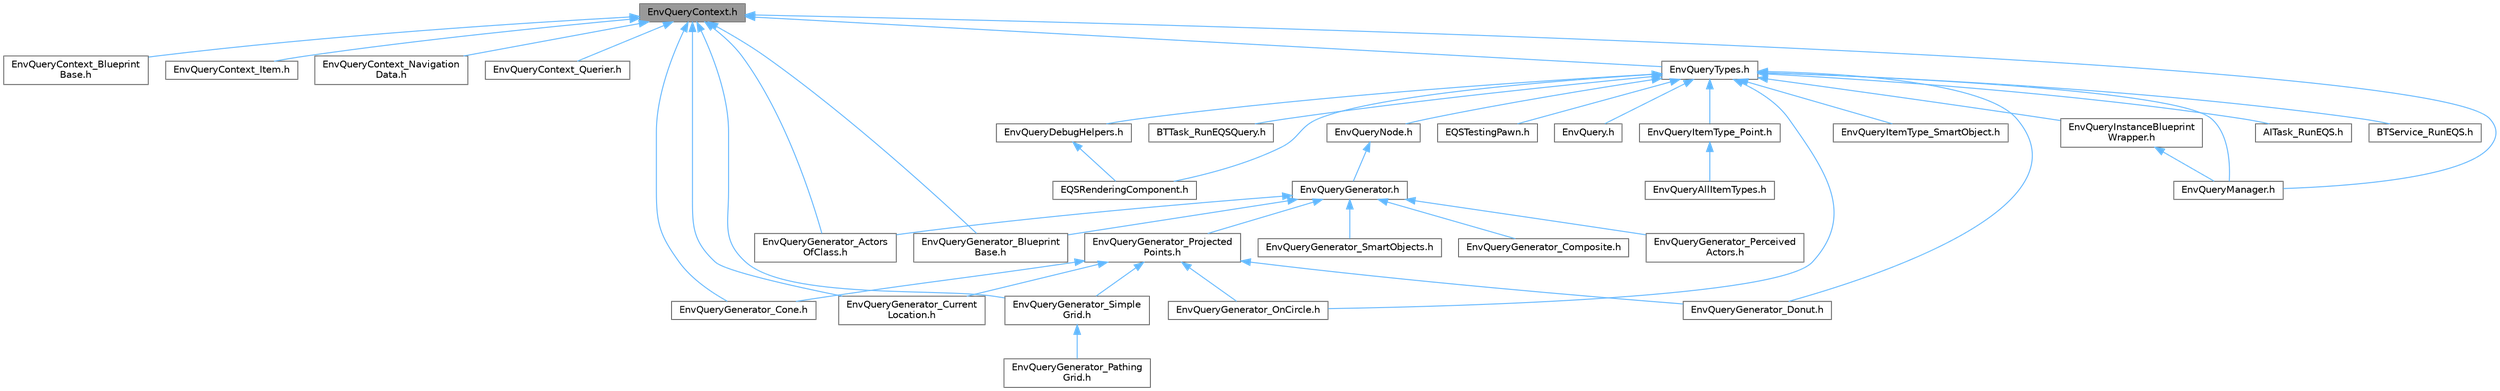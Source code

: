 digraph "EnvQueryContext.h"
{
 // INTERACTIVE_SVG=YES
 // LATEX_PDF_SIZE
  bgcolor="transparent";
  edge [fontname=Helvetica,fontsize=10,labelfontname=Helvetica,labelfontsize=10];
  node [fontname=Helvetica,fontsize=10,shape=box,height=0.2,width=0.4];
  Node1 [id="Node000001",label="EnvQueryContext.h",height=0.2,width=0.4,color="gray40", fillcolor="grey60", style="filled", fontcolor="black",tooltip=" "];
  Node1 -> Node2 [id="edge1_Node000001_Node000002",dir="back",color="steelblue1",style="solid",tooltip=" "];
  Node2 [id="Node000002",label="EnvQueryContext_Blueprint\lBase.h",height=0.2,width=0.4,color="grey40", fillcolor="white", style="filled",URL="$d0/d58/EnvQueryContext__BlueprintBase_8h.html",tooltip=" "];
  Node1 -> Node3 [id="edge2_Node000001_Node000003",dir="back",color="steelblue1",style="solid",tooltip=" "];
  Node3 [id="Node000003",label="EnvQueryContext_Item.h",height=0.2,width=0.4,color="grey40", fillcolor="white", style="filled",URL="$df/d0e/EnvQueryContext__Item_8h.html",tooltip=" "];
  Node1 -> Node4 [id="edge3_Node000001_Node000004",dir="back",color="steelblue1",style="solid",tooltip=" "];
  Node4 [id="Node000004",label="EnvQueryContext_Navigation\lData.h",height=0.2,width=0.4,color="grey40", fillcolor="white", style="filled",URL="$dc/d8b/EnvQueryContext__NavigationData_8h.html",tooltip=" "];
  Node1 -> Node5 [id="edge4_Node000001_Node000005",dir="back",color="steelblue1",style="solid",tooltip=" "];
  Node5 [id="Node000005",label="EnvQueryContext_Querier.h",height=0.2,width=0.4,color="grey40", fillcolor="white", style="filled",URL="$d2/d76/EnvQueryContext__Querier_8h.html",tooltip=" "];
  Node1 -> Node6 [id="edge5_Node000001_Node000006",dir="back",color="steelblue1",style="solid",tooltip=" "];
  Node6 [id="Node000006",label="EnvQueryGenerator_Actors\lOfClass.h",height=0.2,width=0.4,color="grey40", fillcolor="white", style="filled",URL="$d7/d2e/EnvQueryGenerator__ActorsOfClass_8h.html",tooltip=" "];
  Node1 -> Node7 [id="edge6_Node000001_Node000007",dir="back",color="steelblue1",style="solid",tooltip=" "];
  Node7 [id="Node000007",label="EnvQueryGenerator_Blueprint\lBase.h",height=0.2,width=0.4,color="grey40", fillcolor="white", style="filled",URL="$d8/d51/EnvQueryGenerator__BlueprintBase_8h.html",tooltip=" "];
  Node1 -> Node8 [id="edge7_Node000001_Node000008",dir="back",color="steelblue1",style="solid",tooltip=" "];
  Node8 [id="Node000008",label="EnvQueryGenerator_Cone.h",height=0.2,width=0.4,color="grey40", fillcolor="white", style="filled",URL="$d5/deb/EnvQueryGenerator__Cone_8h.html",tooltip=" "];
  Node1 -> Node9 [id="edge8_Node000001_Node000009",dir="back",color="steelblue1",style="solid",tooltip=" "];
  Node9 [id="Node000009",label="EnvQueryGenerator_Current\lLocation.h",height=0.2,width=0.4,color="grey40", fillcolor="white", style="filled",URL="$d7/d77/EnvQueryGenerator__CurrentLocation_8h.html",tooltip=" "];
  Node1 -> Node10 [id="edge9_Node000001_Node000010",dir="back",color="steelblue1",style="solid",tooltip=" "];
  Node10 [id="Node000010",label="EnvQueryGenerator_Simple\lGrid.h",height=0.2,width=0.4,color="grey40", fillcolor="white", style="filled",URL="$d9/d65/EnvQueryGenerator__SimpleGrid_8h.html",tooltip=" "];
  Node10 -> Node11 [id="edge10_Node000010_Node000011",dir="back",color="steelblue1",style="solid",tooltip=" "];
  Node11 [id="Node000011",label="EnvQueryGenerator_Pathing\lGrid.h",height=0.2,width=0.4,color="grey40", fillcolor="white", style="filled",URL="$d5/dd8/EnvQueryGenerator__PathingGrid_8h.html",tooltip=" "];
  Node1 -> Node12 [id="edge11_Node000001_Node000012",dir="back",color="steelblue1",style="solid",tooltip=" "];
  Node12 [id="Node000012",label="EnvQueryManager.h",height=0.2,width=0.4,color="grey40", fillcolor="white", style="filled",URL="$d1/db4/EnvQueryManager_8h.html",tooltip=" "];
  Node1 -> Node13 [id="edge12_Node000001_Node000013",dir="back",color="steelblue1",style="solid",tooltip=" "];
  Node13 [id="Node000013",label="EnvQueryTypes.h",height=0.2,width=0.4,color="grey40", fillcolor="white", style="filled",URL="$dc/d70/EnvQueryTypes_8h.html",tooltip=" "];
  Node13 -> Node14 [id="edge13_Node000013_Node000014",dir="back",color="steelblue1",style="solid",tooltip=" "];
  Node14 [id="Node000014",label="AITask_RunEQS.h",height=0.2,width=0.4,color="grey40", fillcolor="white", style="filled",URL="$d9/d9f/AITask__RunEQS_8h.html",tooltip=" "];
  Node13 -> Node15 [id="edge14_Node000013_Node000015",dir="back",color="steelblue1",style="solid",tooltip=" "];
  Node15 [id="Node000015",label="BTService_RunEQS.h",height=0.2,width=0.4,color="grey40", fillcolor="white", style="filled",URL="$d9/d8e/BTService__RunEQS_8h.html",tooltip=" "];
  Node13 -> Node16 [id="edge15_Node000013_Node000016",dir="back",color="steelblue1",style="solid",tooltip=" "];
  Node16 [id="Node000016",label="BTTask_RunEQSQuery.h",height=0.2,width=0.4,color="grey40", fillcolor="white", style="filled",URL="$d2/d3f/BTTask__RunEQSQuery_8h.html",tooltip=" "];
  Node13 -> Node17 [id="edge16_Node000013_Node000017",dir="back",color="steelblue1",style="solid",tooltip=" "];
  Node17 [id="Node000017",label="EQSRenderingComponent.h",height=0.2,width=0.4,color="grey40", fillcolor="white", style="filled",URL="$df/d63/EQSRenderingComponent_8h.html",tooltip=" "];
  Node13 -> Node18 [id="edge17_Node000013_Node000018",dir="back",color="steelblue1",style="solid",tooltip=" "];
  Node18 [id="Node000018",label="EQSTestingPawn.h",height=0.2,width=0.4,color="grey40", fillcolor="white", style="filled",URL="$de/d48/EQSTestingPawn_8h.html",tooltip=" "];
  Node13 -> Node19 [id="edge18_Node000013_Node000019",dir="back",color="steelblue1",style="solid",tooltip=" "];
  Node19 [id="Node000019",label="EnvQuery.h",height=0.2,width=0.4,color="grey40", fillcolor="white", style="filled",URL="$d2/d0f/EnvQuery_8h.html",tooltip=" "];
  Node13 -> Node20 [id="edge19_Node000013_Node000020",dir="back",color="steelblue1",style="solid",tooltip=" "];
  Node20 [id="Node000020",label="EnvQueryDebugHelpers.h",height=0.2,width=0.4,color="grey40", fillcolor="white", style="filled",URL="$de/dda/EnvQueryDebugHelpers_8h.html",tooltip=" "];
  Node20 -> Node17 [id="edge20_Node000020_Node000017",dir="back",color="steelblue1",style="solid",tooltip=" "];
  Node13 -> Node21 [id="edge21_Node000013_Node000021",dir="back",color="steelblue1",style="solid",tooltip=" "];
  Node21 [id="Node000021",label="EnvQueryGenerator_Donut.h",height=0.2,width=0.4,color="grey40", fillcolor="white", style="filled",URL="$d3/d40/EnvQueryGenerator__Donut_8h.html",tooltip=" "];
  Node13 -> Node22 [id="edge22_Node000013_Node000022",dir="back",color="steelblue1",style="solid",tooltip=" "];
  Node22 [id="Node000022",label="EnvQueryGenerator_OnCircle.h",height=0.2,width=0.4,color="grey40", fillcolor="white", style="filled",URL="$d5/de9/EnvQueryGenerator__OnCircle_8h.html",tooltip=" "];
  Node13 -> Node23 [id="edge23_Node000013_Node000023",dir="back",color="steelblue1",style="solid",tooltip=" "];
  Node23 [id="Node000023",label="EnvQueryInstanceBlueprint\lWrapper.h",height=0.2,width=0.4,color="grey40", fillcolor="white", style="filled",URL="$db/d41/EnvQueryInstanceBlueprintWrapper_8h.html",tooltip=" "];
  Node23 -> Node12 [id="edge24_Node000023_Node000012",dir="back",color="steelblue1",style="solid",tooltip=" "];
  Node13 -> Node24 [id="edge25_Node000013_Node000024",dir="back",color="steelblue1",style="solid",tooltip=" "];
  Node24 [id="Node000024",label="EnvQueryItemType_Point.h",height=0.2,width=0.4,color="grey40", fillcolor="white", style="filled",URL="$d7/d08/EnvQueryItemType__Point_8h.html",tooltip=" "];
  Node24 -> Node25 [id="edge26_Node000024_Node000025",dir="back",color="steelblue1",style="solid",tooltip=" "];
  Node25 [id="Node000025",label="EnvQueryAllItemTypes.h",height=0.2,width=0.4,color="grey40", fillcolor="white", style="filled",URL="$dc/d2c/EnvQueryAllItemTypes_8h.html",tooltip=" "];
  Node13 -> Node26 [id="edge27_Node000013_Node000026",dir="back",color="steelblue1",style="solid",tooltip=" "];
  Node26 [id="Node000026",label="EnvQueryItemType_SmartObject.h",height=0.2,width=0.4,color="grey40", fillcolor="white", style="filled",URL="$db/db1/EnvQueryItemType__SmartObject_8h.html",tooltip=" "];
  Node13 -> Node12 [id="edge28_Node000013_Node000012",dir="back",color="steelblue1",style="solid",tooltip=" "];
  Node13 -> Node27 [id="edge29_Node000013_Node000027",dir="back",color="steelblue1",style="solid",tooltip=" "];
  Node27 [id="Node000027",label="EnvQueryNode.h",height=0.2,width=0.4,color="grey40", fillcolor="white", style="filled",URL="$d4/d38/EnvQueryNode_8h.html",tooltip=" "];
  Node27 -> Node28 [id="edge30_Node000027_Node000028",dir="back",color="steelblue1",style="solid",tooltip=" "];
  Node28 [id="Node000028",label="EnvQueryGenerator.h",height=0.2,width=0.4,color="grey40", fillcolor="white", style="filled",URL="$de/dd9/EnvQueryGenerator_8h.html",tooltip=" "];
  Node28 -> Node6 [id="edge31_Node000028_Node000006",dir="back",color="steelblue1",style="solid",tooltip=" "];
  Node28 -> Node7 [id="edge32_Node000028_Node000007",dir="back",color="steelblue1",style="solid",tooltip=" "];
  Node28 -> Node29 [id="edge33_Node000028_Node000029",dir="back",color="steelblue1",style="solid",tooltip=" "];
  Node29 [id="Node000029",label="EnvQueryGenerator_Composite.h",height=0.2,width=0.4,color="grey40", fillcolor="white", style="filled",URL="$db/dbe/EnvQueryGenerator__Composite_8h.html",tooltip=" "];
  Node28 -> Node30 [id="edge34_Node000028_Node000030",dir="back",color="steelblue1",style="solid",tooltip=" "];
  Node30 [id="Node000030",label="EnvQueryGenerator_Perceived\lActors.h",height=0.2,width=0.4,color="grey40", fillcolor="white", style="filled",URL="$db/d42/EnvQueryGenerator__PerceivedActors_8h.html",tooltip=" "];
  Node28 -> Node31 [id="edge35_Node000028_Node000031",dir="back",color="steelblue1",style="solid",tooltip=" "];
  Node31 [id="Node000031",label="EnvQueryGenerator_Projected\lPoints.h",height=0.2,width=0.4,color="grey40", fillcolor="white", style="filled",URL="$d6/dc9/EnvQueryGenerator__ProjectedPoints_8h.html",tooltip=" "];
  Node31 -> Node8 [id="edge36_Node000031_Node000008",dir="back",color="steelblue1",style="solid",tooltip=" "];
  Node31 -> Node9 [id="edge37_Node000031_Node000009",dir="back",color="steelblue1",style="solid",tooltip=" "];
  Node31 -> Node21 [id="edge38_Node000031_Node000021",dir="back",color="steelblue1",style="solid",tooltip=" "];
  Node31 -> Node22 [id="edge39_Node000031_Node000022",dir="back",color="steelblue1",style="solid",tooltip=" "];
  Node31 -> Node10 [id="edge40_Node000031_Node000010",dir="back",color="steelblue1",style="solid",tooltip=" "];
  Node28 -> Node32 [id="edge41_Node000028_Node000032",dir="back",color="steelblue1",style="solid",tooltip=" "];
  Node32 [id="Node000032",label="EnvQueryGenerator_SmartObjects.h",height=0.2,width=0.4,color="grey40", fillcolor="white", style="filled",URL="$d6/dae/EnvQueryGenerator__SmartObjects_8h.html",tooltip=" "];
}
